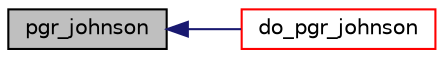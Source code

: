 digraph "pgr_johnson"
{
  edge [fontname="Helvetica",fontsize="10",labelfontname="Helvetica",labelfontsize="10"];
  node [fontname="Helvetica",fontsize="10",shape=record];
  rankdir="LR";
  Node30 [label="pgr_johnson",height=0.2,width=0.4,color="black", fillcolor="grey75", style="filled", fontcolor="black"];
  Node30 -> Node31 [dir="back",color="midnightblue",fontsize="10",style="solid",fontname="Helvetica"];
  Node31 [label="do_pgr_johnson",height=0.2,width=0.4,color="red", fillcolor="white", style="filled",URL="$johnson__driver_8h.html#afafc6274933c462d1d877417dcb1d009"];
}
